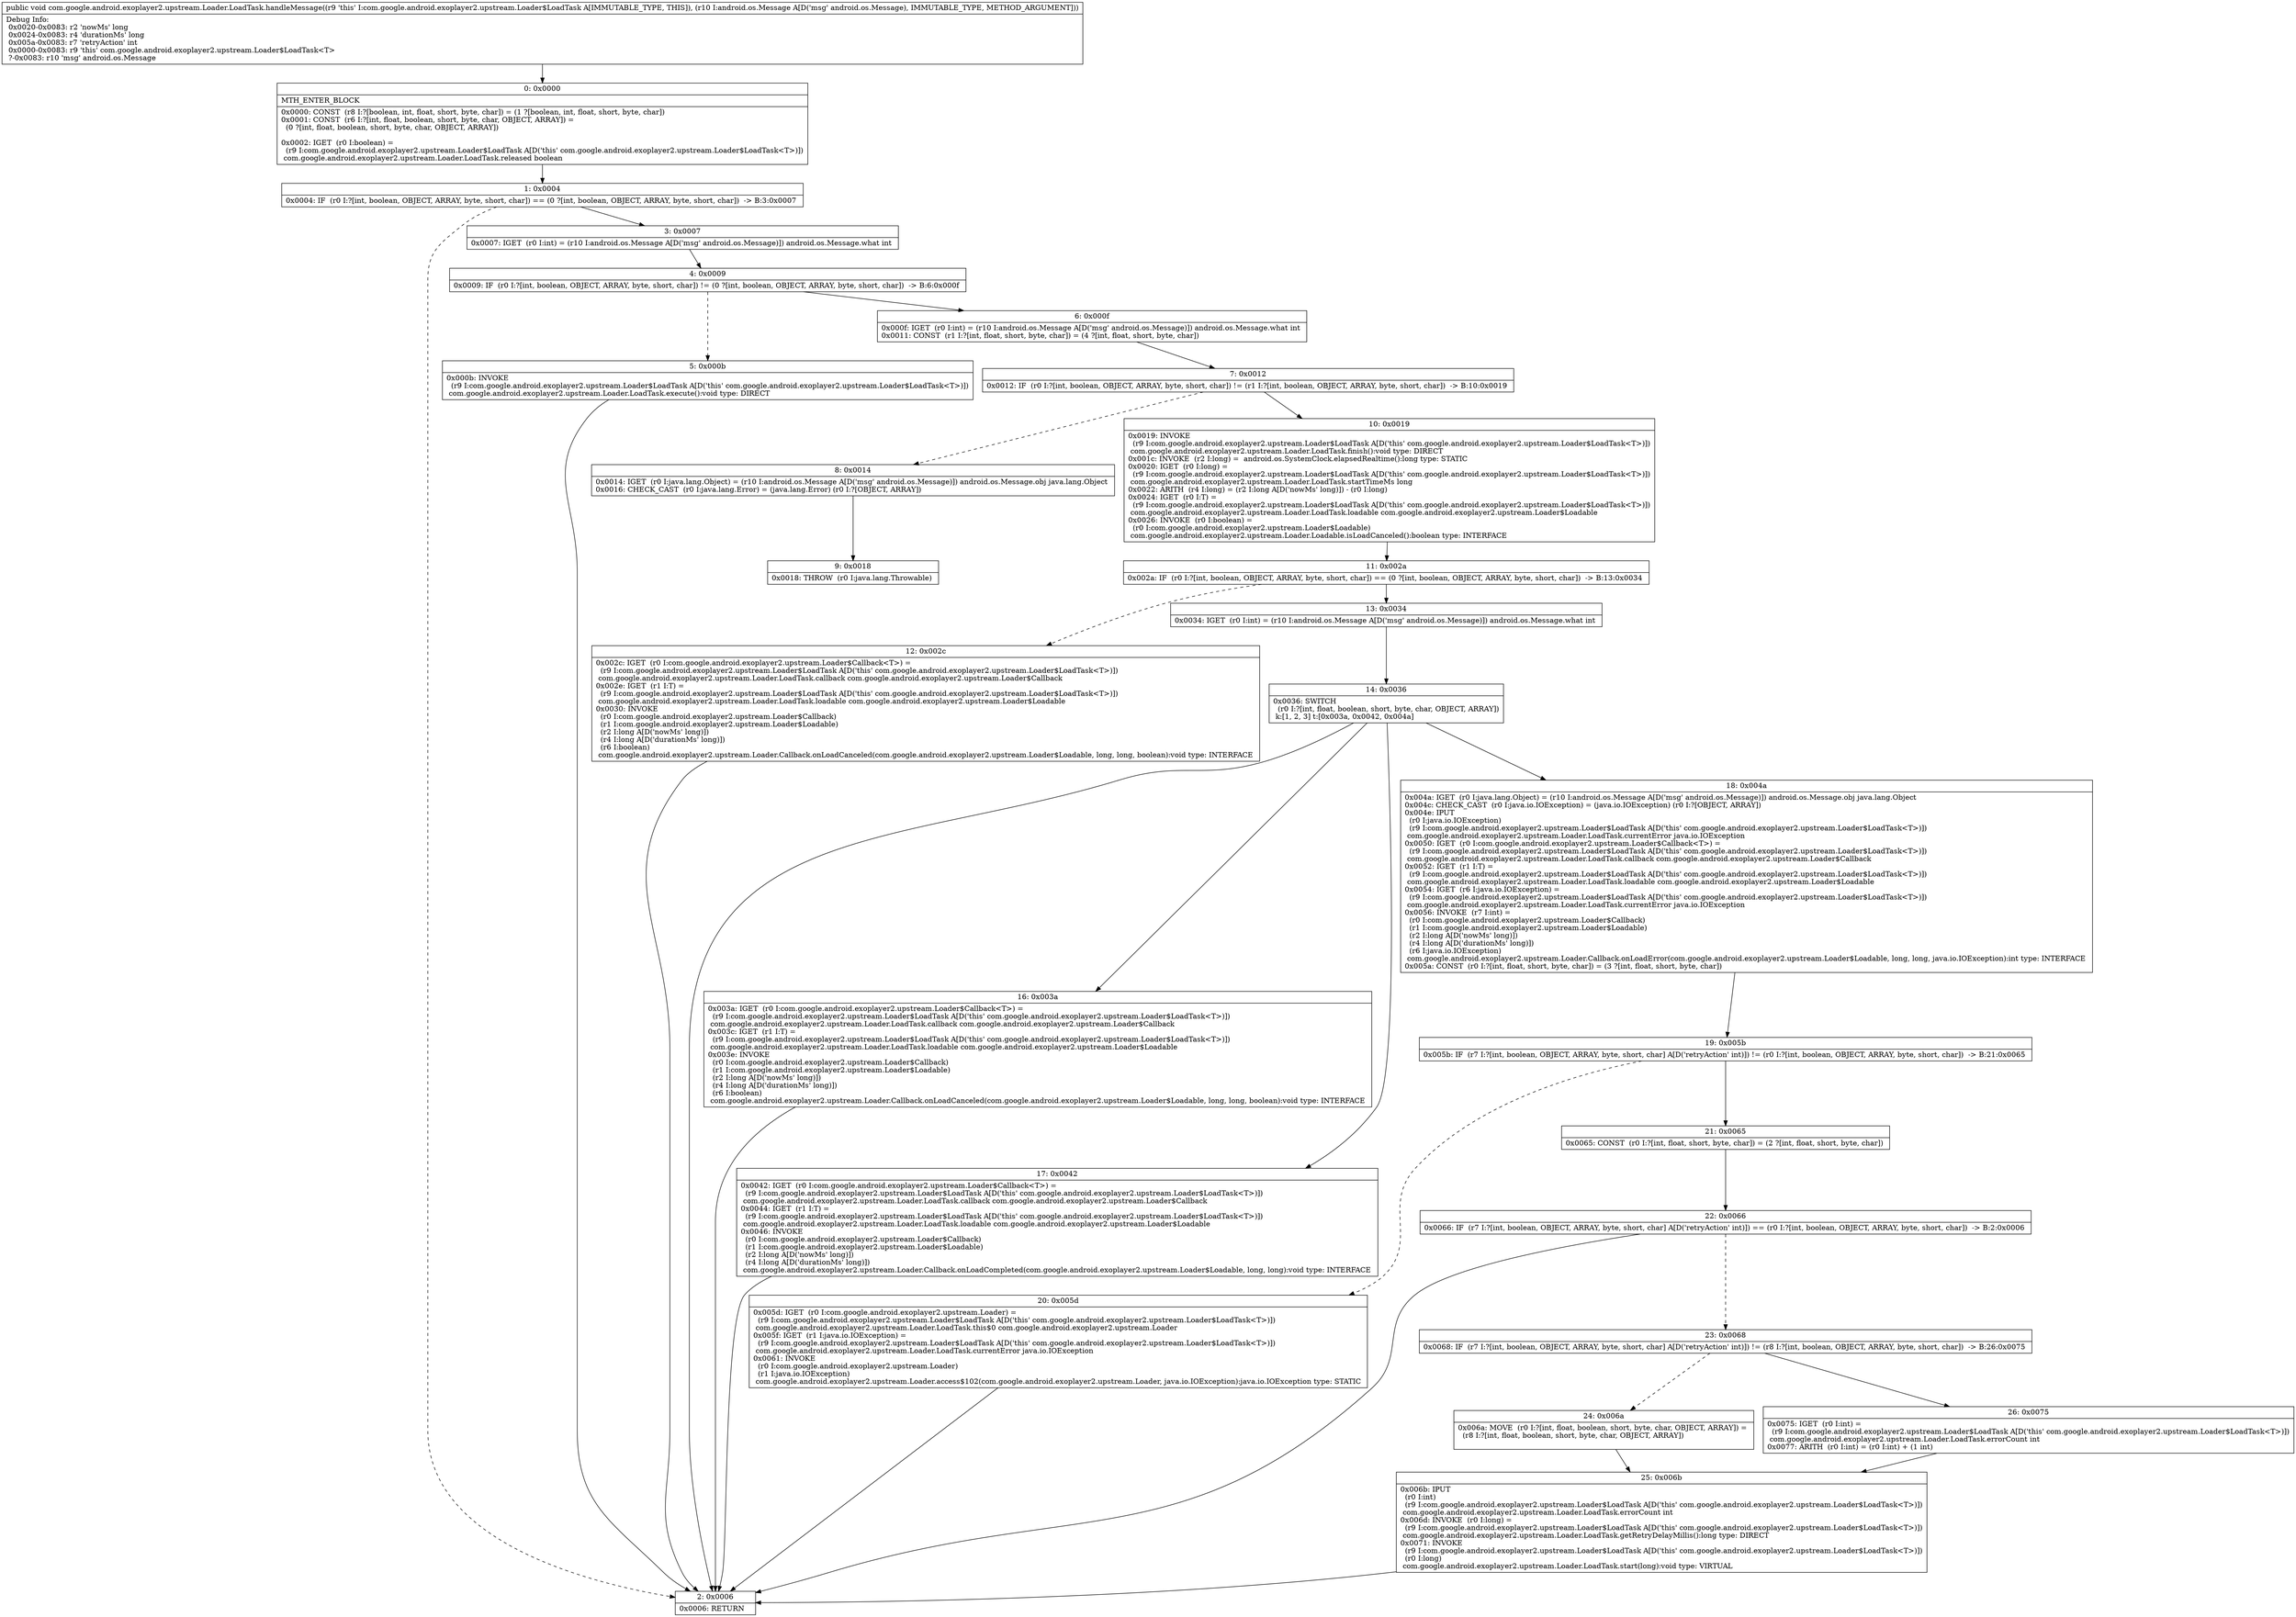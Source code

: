 digraph "CFG forcom.google.android.exoplayer2.upstream.Loader.LoadTask.handleMessage(Landroid\/os\/Message;)V" {
Node_0 [shape=record,label="{0\:\ 0x0000|MTH_ENTER_BLOCK\l|0x0000: CONST  (r8 I:?[boolean, int, float, short, byte, char]) = (1 ?[boolean, int, float, short, byte, char]) \l0x0001: CONST  (r6 I:?[int, float, boolean, short, byte, char, OBJECT, ARRAY]) = \l  (0 ?[int, float, boolean, short, byte, char, OBJECT, ARRAY])\l \l0x0002: IGET  (r0 I:boolean) = \l  (r9 I:com.google.android.exoplayer2.upstream.Loader$LoadTask A[D('this' com.google.android.exoplayer2.upstream.Loader$LoadTask\<T\>)])\l com.google.android.exoplayer2.upstream.Loader.LoadTask.released boolean \l}"];
Node_1 [shape=record,label="{1\:\ 0x0004|0x0004: IF  (r0 I:?[int, boolean, OBJECT, ARRAY, byte, short, char]) == (0 ?[int, boolean, OBJECT, ARRAY, byte, short, char])  \-\> B:3:0x0007 \l}"];
Node_2 [shape=record,label="{2\:\ 0x0006|0x0006: RETURN   \l}"];
Node_3 [shape=record,label="{3\:\ 0x0007|0x0007: IGET  (r0 I:int) = (r10 I:android.os.Message A[D('msg' android.os.Message)]) android.os.Message.what int \l}"];
Node_4 [shape=record,label="{4\:\ 0x0009|0x0009: IF  (r0 I:?[int, boolean, OBJECT, ARRAY, byte, short, char]) != (0 ?[int, boolean, OBJECT, ARRAY, byte, short, char])  \-\> B:6:0x000f \l}"];
Node_5 [shape=record,label="{5\:\ 0x000b|0x000b: INVOKE  \l  (r9 I:com.google.android.exoplayer2.upstream.Loader$LoadTask A[D('this' com.google.android.exoplayer2.upstream.Loader$LoadTask\<T\>)])\l com.google.android.exoplayer2.upstream.Loader.LoadTask.execute():void type: DIRECT \l}"];
Node_6 [shape=record,label="{6\:\ 0x000f|0x000f: IGET  (r0 I:int) = (r10 I:android.os.Message A[D('msg' android.os.Message)]) android.os.Message.what int \l0x0011: CONST  (r1 I:?[int, float, short, byte, char]) = (4 ?[int, float, short, byte, char]) \l}"];
Node_7 [shape=record,label="{7\:\ 0x0012|0x0012: IF  (r0 I:?[int, boolean, OBJECT, ARRAY, byte, short, char]) != (r1 I:?[int, boolean, OBJECT, ARRAY, byte, short, char])  \-\> B:10:0x0019 \l}"];
Node_8 [shape=record,label="{8\:\ 0x0014|0x0014: IGET  (r0 I:java.lang.Object) = (r10 I:android.os.Message A[D('msg' android.os.Message)]) android.os.Message.obj java.lang.Object \l0x0016: CHECK_CAST  (r0 I:java.lang.Error) = (java.lang.Error) (r0 I:?[OBJECT, ARRAY]) \l}"];
Node_9 [shape=record,label="{9\:\ 0x0018|0x0018: THROW  (r0 I:java.lang.Throwable) \l}"];
Node_10 [shape=record,label="{10\:\ 0x0019|0x0019: INVOKE  \l  (r9 I:com.google.android.exoplayer2.upstream.Loader$LoadTask A[D('this' com.google.android.exoplayer2.upstream.Loader$LoadTask\<T\>)])\l com.google.android.exoplayer2.upstream.Loader.LoadTask.finish():void type: DIRECT \l0x001c: INVOKE  (r2 I:long) =  android.os.SystemClock.elapsedRealtime():long type: STATIC \l0x0020: IGET  (r0 I:long) = \l  (r9 I:com.google.android.exoplayer2.upstream.Loader$LoadTask A[D('this' com.google.android.exoplayer2.upstream.Loader$LoadTask\<T\>)])\l com.google.android.exoplayer2.upstream.Loader.LoadTask.startTimeMs long \l0x0022: ARITH  (r4 I:long) = (r2 I:long A[D('nowMs' long)]) \- (r0 I:long) \l0x0024: IGET  (r0 I:T) = \l  (r9 I:com.google.android.exoplayer2.upstream.Loader$LoadTask A[D('this' com.google.android.exoplayer2.upstream.Loader$LoadTask\<T\>)])\l com.google.android.exoplayer2.upstream.Loader.LoadTask.loadable com.google.android.exoplayer2.upstream.Loader$Loadable \l0x0026: INVOKE  (r0 I:boolean) = \l  (r0 I:com.google.android.exoplayer2.upstream.Loader$Loadable)\l com.google.android.exoplayer2.upstream.Loader.Loadable.isLoadCanceled():boolean type: INTERFACE \l}"];
Node_11 [shape=record,label="{11\:\ 0x002a|0x002a: IF  (r0 I:?[int, boolean, OBJECT, ARRAY, byte, short, char]) == (0 ?[int, boolean, OBJECT, ARRAY, byte, short, char])  \-\> B:13:0x0034 \l}"];
Node_12 [shape=record,label="{12\:\ 0x002c|0x002c: IGET  (r0 I:com.google.android.exoplayer2.upstream.Loader$Callback\<T\>) = \l  (r9 I:com.google.android.exoplayer2.upstream.Loader$LoadTask A[D('this' com.google.android.exoplayer2.upstream.Loader$LoadTask\<T\>)])\l com.google.android.exoplayer2.upstream.Loader.LoadTask.callback com.google.android.exoplayer2.upstream.Loader$Callback \l0x002e: IGET  (r1 I:T) = \l  (r9 I:com.google.android.exoplayer2.upstream.Loader$LoadTask A[D('this' com.google.android.exoplayer2.upstream.Loader$LoadTask\<T\>)])\l com.google.android.exoplayer2.upstream.Loader.LoadTask.loadable com.google.android.exoplayer2.upstream.Loader$Loadable \l0x0030: INVOKE  \l  (r0 I:com.google.android.exoplayer2.upstream.Loader$Callback)\l  (r1 I:com.google.android.exoplayer2.upstream.Loader$Loadable)\l  (r2 I:long A[D('nowMs' long)])\l  (r4 I:long A[D('durationMs' long)])\l  (r6 I:boolean)\l com.google.android.exoplayer2.upstream.Loader.Callback.onLoadCanceled(com.google.android.exoplayer2.upstream.Loader$Loadable, long, long, boolean):void type: INTERFACE \l}"];
Node_13 [shape=record,label="{13\:\ 0x0034|0x0034: IGET  (r0 I:int) = (r10 I:android.os.Message A[D('msg' android.os.Message)]) android.os.Message.what int \l}"];
Node_14 [shape=record,label="{14\:\ 0x0036|0x0036: SWITCH  \l  (r0 I:?[int, float, boolean, short, byte, char, OBJECT, ARRAY])\l k:[1, 2, 3] t:[0x003a, 0x0042, 0x004a] \l}"];
Node_16 [shape=record,label="{16\:\ 0x003a|0x003a: IGET  (r0 I:com.google.android.exoplayer2.upstream.Loader$Callback\<T\>) = \l  (r9 I:com.google.android.exoplayer2.upstream.Loader$LoadTask A[D('this' com.google.android.exoplayer2.upstream.Loader$LoadTask\<T\>)])\l com.google.android.exoplayer2.upstream.Loader.LoadTask.callback com.google.android.exoplayer2.upstream.Loader$Callback \l0x003c: IGET  (r1 I:T) = \l  (r9 I:com.google.android.exoplayer2.upstream.Loader$LoadTask A[D('this' com.google.android.exoplayer2.upstream.Loader$LoadTask\<T\>)])\l com.google.android.exoplayer2.upstream.Loader.LoadTask.loadable com.google.android.exoplayer2.upstream.Loader$Loadable \l0x003e: INVOKE  \l  (r0 I:com.google.android.exoplayer2.upstream.Loader$Callback)\l  (r1 I:com.google.android.exoplayer2.upstream.Loader$Loadable)\l  (r2 I:long A[D('nowMs' long)])\l  (r4 I:long A[D('durationMs' long)])\l  (r6 I:boolean)\l com.google.android.exoplayer2.upstream.Loader.Callback.onLoadCanceled(com.google.android.exoplayer2.upstream.Loader$Loadable, long, long, boolean):void type: INTERFACE \l}"];
Node_17 [shape=record,label="{17\:\ 0x0042|0x0042: IGET  (r0 I:com.google.android.exoplayer2.upstream.Loader$Callback\<T\>) = \l  (r9 I:com.google.android.exoplayer2.upstream.Loader$LoadTask A[D('this' com.google.android.exoplayer2.upstream.Loader$LoadTask\<T\>)])\l com.google.android.exoplayer2.upstream.Loader.LoadTask.callback com.google.android.exoplayer2.upstream.Loader$Callback \l0x0044: IGET  (r1 I:T) = \l  (r9 I:com.google.android.exoplayer2.upstream.Loader$LoadTask A[D('this' com.google.android.exoplayer2.upstream.Loader$LoadTask\<T\>)])\l com.google.android.exoplayer2.upstream.Loader.LoadTask.loadable com.google.android.exoplayer2.upstream.Loader$Loadable \l0x0046: INVOKE  \l  (r0 I:com.google.android.exoplayer2.upstream.Loader$Callback)\l  (r1 I:com.google.android.exoplayer2.upstream.Loader$Loadable)\l  (r2 I:long A[D('nowMs' long)])\l  (r4 I:long A[D('durationMs' long)])\l com.google.android.exoplayer2.upstream.Loader.Callback.onLoadCompleted(com.google.android.exoplayer2.upstream.Loader$Loadable, long, long):void type: INTERFACE \l}"];
Node_18 [shape=record,label="{18\:\ 0x004a|0x004a: IGET  (r0 I:java.lang.Object) = (r10 I:android.os.Message A[D('msg' android.os.Message)]) android.os.Message.obj java.lang.Object \l0x004c: CHECK_CAST  (r0 I:java.io.IOException) = (java.io.IOException) (r0 I:?[OBJECT, ARRAY]) \l0x004e: IPUT  \l  (r0 I:java.io.IOException)\l  (r9 I:com.google.android.exoplayer2.upstream.Loader$LoadTask A[D('this' com.google.android.exoplayer2.upstream.Loader$LoadTask\<T\>)])\l com.google.android.exoplayer2.upstream.Loader.LoadTask.currentError java.io.IOException \l0x0050: IGET  (r0 I:com.google.android.exoplayer2.upstream.Loader$Callback\<T\>) = \l  (r9 I:com.google.android.exoplayer2.upstream.Loader$LoadTask A[D('this' com.google.android.exoplayer2.upstream.Loader$LoadTask\<T\>)])\l com.google.android.exoplayer2.upstream.Loader.LoadTask.callback com.google.android.exoplayer2.upstream.Loader$Callback \l0x0052: IGET  (r1 I:T) = \l  (r9 I:com.google.android.exoplayer2.upstream.Loader$LoadTask A[D('this' com.google.android.exoplayer2.upstream.Loader$LoadTask\<T\>)])\l com.google.android.exoplayer2.upstream.Loader.LoadTask.loadable com.google.android.exoplayer2.upstream.Loader$Loadable \l0x0054: IGET  (r6 I:java.io.IOException) = \l  (r9 I:com.google.android.exoplayer2.upstream.Loader$LoadTask A[D('this' com.google.android.exoplayer2.upstream.Loader$LoadTask\<T\>)])\l com.google.android.exoplayer2.upstream.Loader.LoadTask.currentError java.io.IOException \l0x0056: INVOKE  (r7 I:int) = \l  (r0 I:com.google.android.exoplayer2.upstream.Loader$Callback)\l  (r1 I:com.google.android.exoplayer2.upstream.Loader$Loadable)\l  (r2 I:long A[D('nowMs' long)])\l  (r4 I:long A[D('durationMs' long)])\l  (r6 I:java.io.IOException)\l com.google.android.exoplayer2.upstream.Loader.Callback.onLoadError(com.google.android.exoplayer2.upstream.Loader$Loadable, long, long, java.io.IOException):int type: INTERFACE \l0x005a: CONST  (r0 I:?[int, float, short, byte, char]) = (3 ?[int, float, short, byte, char]) \l}"];
Node_19 [shape=record,label="{19\:\ 0x005b|0x005b: IF  (r7 I:?[int, boolean, OBJECT, ARRAY, byte, short, char] A[D('retryAction' int)]) != (r0 I:?[int, boolean, OBJECT, ARRAY, byte, short, char])  \-\> B:21:0x0065 \l}"];
Node_20 [shape=record,label="{20\:\ 0x005d|0x005d: IGET  (r0 I:com.google.android.exoplayer2.upstream.Loader) = \l  (r9 I:com.google.android.exoplayer2.upstream.Loader$LoadTask A[D('this' com.google.android.exoplayer2.upstream.Loader$LoadTask\<T\>)])\l com.google.android.exoplayer2.upstream.Loader.LoadTask.this$0 com.google.android.exoplayer2.upstream.Loader \l0x005f: IGET  (r1 I:java.io.IOException) = \l  (r9 I:com.google.android.exoplayer2.upstream.Loader$LoadTask A[D('this' com.google.android.exoplayer2.upstream.Loader$LoadTask\<T\>)])\l com.google.android.exoplayer2.upstream.Loader.LoadTask.currentError java.io.IOException \l0x0061: INVOKE  \l  (r0 I:com.google.android.exoplayer2.upstream.Loader)\l  (r1 I:java.io.IOException)\l com.google.android.exoplayer2.upstream.Loader.access$102(com.google.android.exoplayer2.upstream.Loader, java.io.IOException):java.io.IOException type: STATIC \l}"];
Node_21 [shape=record,label="{21\:\ 0x0065|0x0065: CONST  (r0 I:?[int, float, short, byte, char]) = (2 ?[int, float, short, byte, char]) \l}"];
Node_22 [shape=record,label="{22\:\ 0x0066|0x0066: IF  (r7 I:?[int, boolean, OBJECT, ARRAY, byte, short, char] A[D('retryAction' int)]) == (r0 I:?[int, boolean, OBJECT, ARRAY, byte, short, char])  \-\> B:2:0x0006 \l}"];
Node_23 [shape=record,label="{23\:\ 0x0068|0x0068: IF  (r7 I:?[int, boolean, OBJECT, ARRAY, byte, short, char] A[D('retryAction' int)]) != (r8 I:?[int, boolean, OBJECT, ARRAY, byte, short, char])  \-\> B:26:0x0075 \l}"];
Node_24 [shape=record,label="{24\:\ 0x006a|0x006a: MOVE  (r0 I:?[int, float, boolean, short, byte, char, OBJECT, ARRAY]) = \l  (r8 I:?[int, float, boolean, short, byte, char, OBJECT, ARRAY])\l \l}"];
Node_25 [shape=record,label="{25\:\ 0x006b|0x006b: IPUT  \l  (r0 I:int)\l  (r9 I:com.google.android.exoplayer2.upstream.Loader$LoadTask A[D('this' com.google.android.exoplayer2.upstream.Loader$LoadTask\<T\>)])\l com.google.android.exoplayer2.upstream.Loader.LoadTask.errorCount int \l0x006d: INVOKE  (r0 I:long) = \l  (r9 I:com.google.android.exoplayer2.upstream.Loader$LoadTask A[D('this' com.google.android.exoplayer2.upstream.Loader$LoadTask\<T\>)])\l com.google.android.exoplayer2.upstream.Loader.LoadTask.getRetryDelayMillis():long type: DIRECT \l0x0071: INVOKE  \l  (r9 I:com.google.android.exoplayer2.upstream.Loader$LoadTask A[D('this' com.google.android.exoplayer2.upstream.Loader$LoadTask\<T\>)])\l  (r0 I:long)\l com.google.android.exoplayer2.upstream.Loader.LoadTask.start(long):void type: VIRTUAL \l}"];
Node_26 [shape=record,label="{26\:\ 0x0075|0x0075: IGET  (r0 I:int) = \l  (r9 I:com.google.android.exoplayer2.upstream.Loader$LoadTask A[D('this' com.google.android.exoplayer2.upstream.Loader$LoadTask\<T\>)])\l com.google.android.exoplayer2.upstream.Loader.LoadTask.errorCount int \l0x0077: ARITH  (r0 I:int) = (r0 I:int) + (1 int) \l}"];
MethodNode[shape=record,label="{public void com.google.android.exoplayer2.upstream.Loader.LoadTask.handleMessage((r9 'this' I:com.google.android.exoplayer2.upstream.Loader$LoadTask A[IMMUTABLE_TYPE, THIS]), (r10 I:android.os.Message A[D('msg' android.os.Message), IMMUTABLE_TYPE, METHOD_ARGUMENT]))  | Debug Info:\l  0x0020\-0x0083: r2 'nowMs' long\l  0x0024\-0x0083: r4 'durationMs' long\l  0x005a\-0x0083: r7 'retryAction' int\l  0x0000\-0x0083: r9 'this' com.google.android.exoplayer2.upstream.Loader$LoadTask\<T\>\l  ?\-0x0083: r10 'msg' android.os.Message\l}"];
MethodNode -> Node_0;
Node_0 -> Node_1;
Node_1 -> Node_2[style=dashed];
Node_1 -> Node_3;
Node_3 -> Node_4;
Node_4 -> Node_5[style=dashed];
Node_4 -> Node_6;
Node_5 -> Node_2;
Node_6 -> Node_7;
Node_7 -> Node_8[style=dashed];
Node_7 -> Node_10;
Node_8 -> Node_9;
Node_10 -> Node_11;
Node_11 -> Node_12[style=dashed];
Node_11 -> Node_13;
Node_12 -> Node_2;
Node_13 -> Node_14;
Node_14 -> Node_16;
Node_14 -> Node_17;
Node_14 -> Node_18;
Node_14 -> Node_2;
Node_16 -> Node_2;
Node_17 -> Node_2;
Node_18 -> Node_19;
Node_19 -> Node_20[style=dashed];
Node_19 -> Node_21;
Node_20 -> Node_2;
Node_21 -> Node_22;
Node_22 -> Node_2;
Node_22 -> Node_23[style=dashed];
Node_23 -> Node_24[style=dashed];
Node_23 -> Node_26;
Node_24 -> Node_25;
Node_25 -> Node_2;
Node_26 -> Node_25;
}

